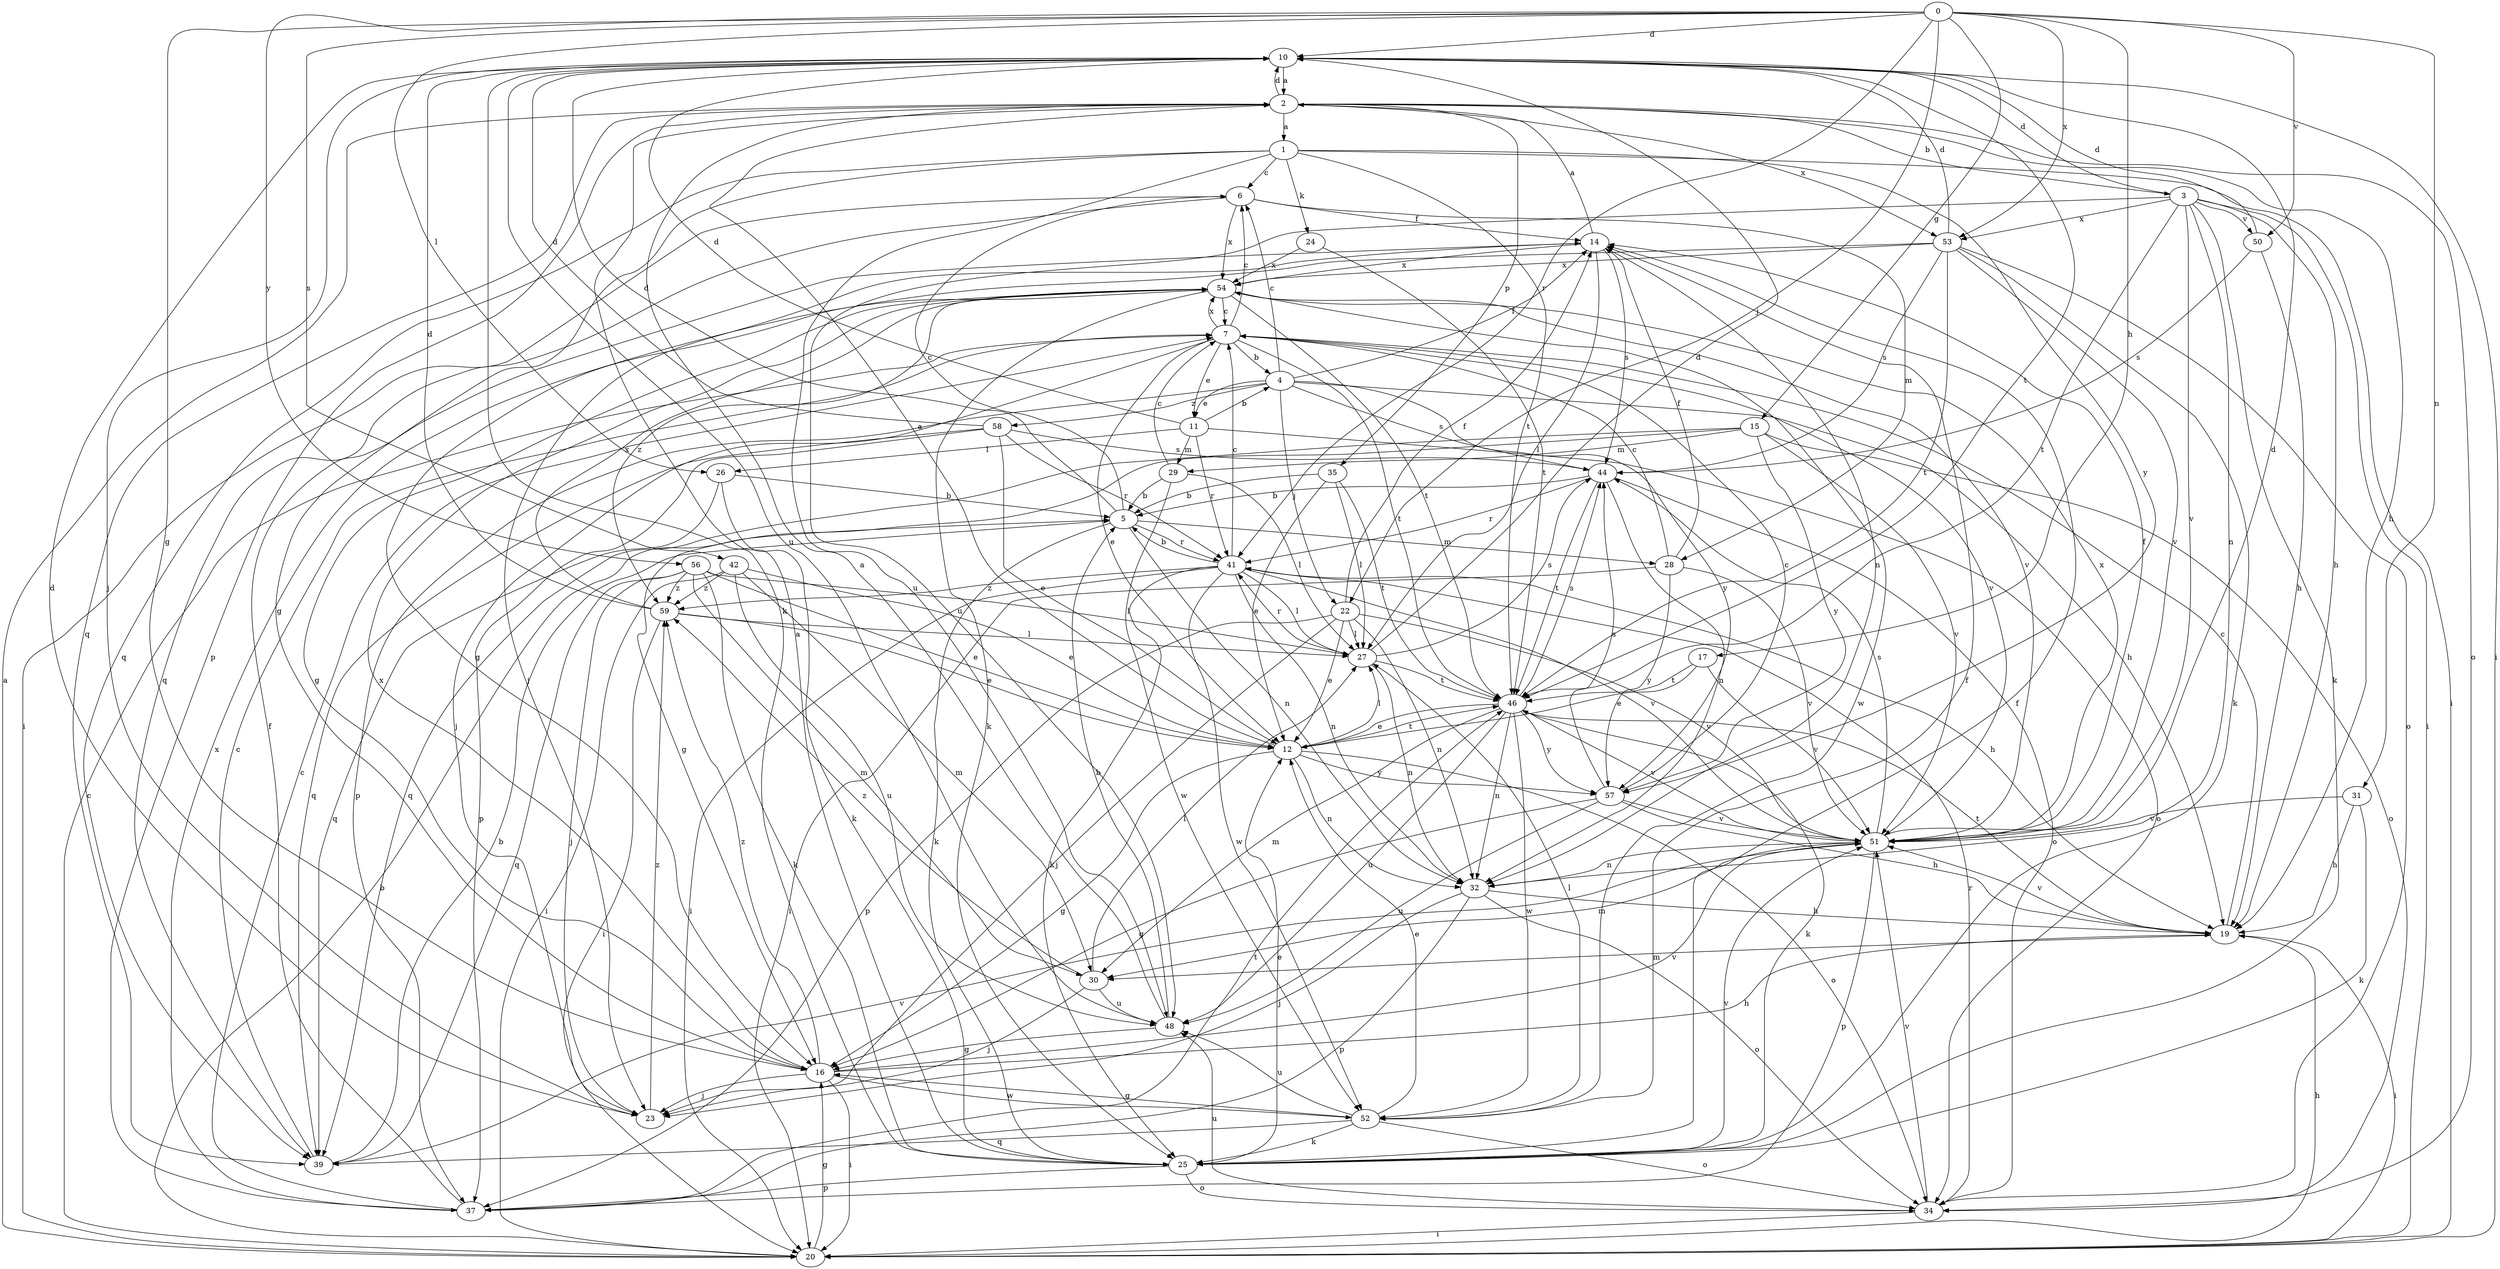 strict digraph  {
0;
1;
2;
3;
4;
5;
6;
7;
10;
11;
12;
14;
15;
16;
17;
19;
20;
22;
23;
24;
25;
26;
27;
28;
29;
30;
31;
32;
34;
35;
37;
39;
41;
42;
44;
46;
48;
50;
51;
52;
53;
54;
56;
57;
58;
59;
0 -> 10  [label=d];
0 -> 15  [label=g];
0 -> 16  [label=g];
0 -> 17  [label=h];
0 -> 22  [label=j];
0 -> 26  [label=l];
0 -> 31  [label=n];
0 -> 41  [label=r];
0 -> 42  [label=s];
0 -> 50  [label=v];
0 -> 53  [label=x];
0 -> 56  [label=y];
1 -> 6  [label=c];
1 -> 16  [label=g];
1 -> 20  [label=i];
1 -> 24  [label=k];
1 -> 39  [label=q];
1 -> 46  [label=t];
1 -> 48  [label=u];
1 -> 57  [label=y];
2 -> 1  [label=a];
2 -> 3  [label=b];
2 -> 10  [label=d];
2 -> 19  [label=h];
2 -> 34  [label=o];
2 -> 35  [label=p];
2 -> 37  [label=p];
2 -> 39  [label=q];
2 -> 53  [label=x];
3 -> 10  [label=d];
3 -> 19  [label=h];
3 -> 20  [label=i];
3 -> 25  [label=k];
3 -> 32  [label=n];
3 -> 46  [label=t];
3 -> 48  [label=u];
3 -> 50  [label=v];
3 -> 51  [label=v];
3 -> 53  [label=x];
4 -> 6  [label=c];
4 -> 11  [label=e];
4 -> 14  [label=f];
4 -> 19  [label=h];
4 -> 22  [label=j];
4 -> 37  [label=p];
4 -> 44  [label=s];
4 -> 57  [label=y];
4 -> 58  [label=z];
5 -> 6  [label=c];
5 -> 10  [label=d];
5 -> 25  [label=k];
5 -> 28  [label=m];
5 -> 32  [label=n];
5 -> 41  [label=r];
6 -> 14  [label=f];
6 -> 20  [label=i];
6 -> 28  [label=m];
6 -> 39  [label=q];
6 -> 54  [label=x];
7 -> 4  [label=b];
7 -> 6  [label=c];
7 -> 11  [label=e];
7 -> 12  [label=e];
7 -> 23  [label=j];
7 -> 46  [label=t];
7 -> 51  [label=v];
7 -> 54  [label=x];
10 -> 2  [label=a];
10 -> 20  [label=i];
10 -> 23  [label=j];
10 -> 25  [label=k];
10 -> 46  [label=t];
10 -> 48  [label=u];
11 -> 4  [label=b];
11 -> 10  [label=d];
11 -> 26  [label=l];
11 -> 29  [label=m];
11 -> 34  [label=o];
11 -> 41  [label=r];
12 -> 2  [label=a];
12 -> 16  [label=g];
12 -> 27  [label=l];
12 -> 32  [label=n];
12 -> 34  [label=o];
12 -> 46  [label=t];
12 -> 57  [label=y];
14 -> 2  [label=a];
14 -> 23  [label=j];
14 -> 27  [label=l];
14 -> 32  [label=n];
14 -> 44  [label=s];
14 -> 54  [label=x];
15 -> 16  [label=g];
15 -> 29  [label=m];
15 -> 34  [label=o];
15 -> 39  [label=q];
15 -> 51  [label=v];
15 -> 57  [label=y];
16 -> 19  [label=h];
16 -> 20  [label=i];
16 -> 23  [label=j];
16 -> 51  [label=v];
16 -> 52  [label=w];
16 -> 54  [label=x];
16 -> 59  [label=z];
17 -> 12  [label=e];
17 -> 46  [label=t];
17 -> 51  [label=v];
19 -> 7  [label=c];
19 -> 20  [label=i];
19 -> 30  [label=m];
19 -> 46  [label=t];
19 -> 51  [label=v];
20 -> 2  [label=a];
20 -> 5  [label=b];
20 -> 7  [label=c];
20 -> 16  [label=g];
20 -> 19  [label=h];
22 -> 12  [label=e];
22 -> 14  [label=f];
22 -> 23  [label=j];
22 -> 27  [label=l];
22 -> 32  [label=n];
22 -> 37  [label=p];
22 -> 51  [label=v];
23 -> 10  [label=d];
23 -> 59  [label=z];
24 -> 46  [label=t];
24 -> 54  [label=x];
25 -> 2  [label=a];
25 -> 12  [label=e];
25 -> 14  [label=f];
25 -> 34  [label=o];
25 -> 37  [label=p];
25 -> 51  [label=v];
26 -> 5  [label=b];
26 -> 25  [label=k];
26 -> 39  [label=q];
27 -> 10  [label=d];
27 -> 32  [label=n];
27 -> 41  [label=r];
27 -> 44  [label=s];
27 -> 46  [label=t];
28 -> 7  [label=c];
28 -> 14  [label=f];
28 -> 20  [label=i];
28 -> 51  [label=v];
28 -> 57  [label=y];
29 -> 5  [label=b];
29 -> 7  [label=c];
29 -> 27  [label=l];
29 -> 52  [label=w];
30 -> 23  [label=j];
30 -> 27  [label=l];
30 -> 48  [label=u];
30 -> 59  [label=z];
31 -> 19  [label=h];
31 -> 25  [label=k];
31 -> 51  [label=v];
32 -> 19  [label=h];
32 -> 23  [label=j];
32 -> 34  [label=o];
32 -> 37  [label=p];
34 -> 20  [label=i];
34 -> 41  [label=r];
34 -> 48  [label=u];
34 -> 51  [label=v];
35 -> 5  [label=b];
35 -> 12  [label=e];
35 -> 27  [label=l];
35 -> 46  [label=t];
37 -> 7  [label=c];
37 -> 14  [label=f];
37 -> 46  [label=t];
37 -> 54  [label=x];
39 -> 5  [label=b];
39 -> 7  [label=c];
39 -> 51  [label=v];
41 -> 5  [label=b];
41 -> 7  [label=c];
41 -> 19  [label=h];
41 -> 20  [label=i];
41 -> 25  [label=k];
41 -> 27  [label=l];
41 -> 32  [label=n];
41 -> 51  [label=v];
41 -> 52  [label=w];
41 -> 59  [label=z];
42 -> 12  [label=e];
42 -> 20  [label=i];
42 -> 30  [label=m];
42 -> 48  [label=u];
42 -> 59  [label=z];
44 -> 5  [label=b];
44 -> 32  [label=n];
44 -> 34  [label=o];
44 -> 41  [label=r];
44 -> 46  [label=t];
46 -> 12  [label=e];
46 -> 25  [label=k];
46 -> 30  [label=m];
46 -> 32  [label=n];
46 -> 44  [label=s];
46 -> 48  [label=u];
46 -> 51  [label=v];
46 -> 52  [label=w];
46 -> 57  [label=y];
48 -> 2  [label=a];
48 -> 5  [label=b];
48 -> 16  [label=g];
50 -> 10  [label=d];
50 -> 19  [label=h];
50 -> 44  [label=s];
51 -> 10  [label=d];
51 -> 14  [label=f];
51 -> 30  [label=m];
51 -> 32  [label=n];
51 -> 37  [label=p];
51 -> 44  [label=s];
51 -> 54  [label=x];
52 -> 12  [label=e];
52 -> 14  [label=f];
52 -> 16  [label=g];
52 -> 25  [label=k];
52 -> 27  [label=l];
52 -> 34  [label=o];
52 -> 39  [label=q];
52 -> 48  [label=u];
53 -> 10  [label=d];
53 -> 16  [label=g];
53 -> 25  [label=k];
53 -> 34  [label=o];
53 -> 44  [label=s];
53 -> 46  [label=t];
53 -> 51  [label=v];
53 -> 54  [label=x];
54 -> 7  [label=c];
54 -> 16  [label=g];
54 -> 25  [label=k];
54 -> 46  [label=t];
54 -> 51  [label=v];
54 -> 52  [label=w];
54 -> 59  [label=z];
56 -> 12  [label=e];
56 -> 23  [label=j];
56 -> 25  [label=k];
56 -> 27  [label=l];
56 -> 30  [label=m];
56 -> 39  [label=q];
56 -> 59  [label=z];
57 -> 7  [label=c];
57 -> 16  [label=g];
57 -> 19  [label=h];
57 -> 44  [label=s];
57 -> 48  [label=u];
57 -> 51  [label=v];
58 -> 10  [label=d];
58 -> 12  [label=e];
58 -> 37  [label=p];
58 -> 39  [label=q];
58 -> 41  [label=r];
58 -> 44  [label=s];
59 -> 10  [label=d];
59 -> 12  [label=e];
59 -> 20  [label=i];
59 -> 27  [label=l];
59 -> 54  [label=x];
}
